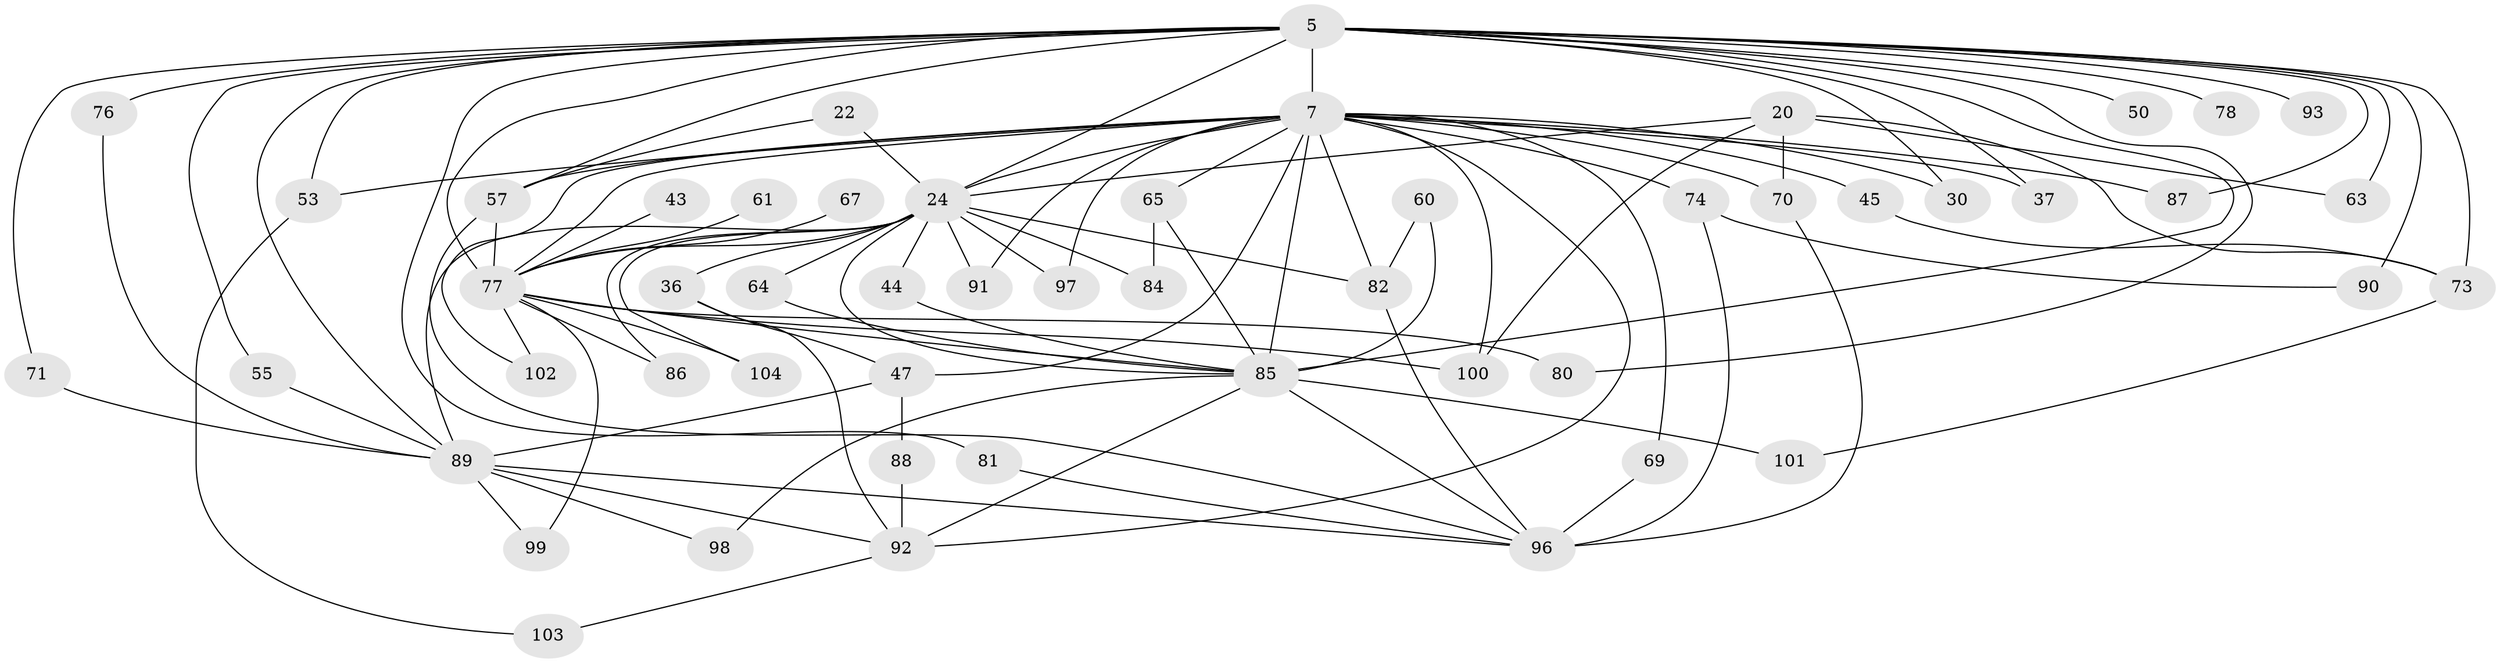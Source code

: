// original degree distribution, {24: 0.009615384615384616, 16: 0.009615384615384616, 18: 0.019230769230769232, 20: 0.019230769230769232, 22: 0.009615384615384616, 26: 0.009615384615384616, 17: 0.019230769230769232, 4: 0.09615384615384616, 6: 0.019230769230769232, 8: 0.009615384615384616, 5: 0.028846153846153848, 3: 0.22115384615384615, 7: 0.009615384615384616, 11: 0.009615384615384616, 2: 0.5096153846153846}
// Generated by graph-tools (version 1.1) at 2025/43/03/09/25 04:43:21]
// undirected, 52 vertices, 104 edges
graph export_dot {
graph [start="1"]
  node [color=gray90,style=filled];
  5 [super="+1"];
  7 [super="+6"];
  20;
  22;
  24 [super="+11+9"];
  30;
  36;
  37;
  43;
  44;
  45;
  47 [super="+12"];
  50;
  53 [super="+28"];
  55;
  57 [super="+54+17"];
  60;
  61;
  63 [super="+38"];
  64;
  65 [super="+42"];
  67;
  69;
  70 [super="+49"];
  71;
  73 [super="+29+72"];
  74 [super="+46"];
  76;
  77 [super="+59+10+35"];
  78 [super="+58"];
  80;
  81;
  82 [super="+40+15"];
  84;
  85 [super="+18+8+83"];
  86;
  87;
  88;
  89 [super="+66+75+56"];
  90;
  91;
  92 [super="+62+39"];
  93;
  96 [super="+13+41+26+94"];
  97 [super="+48"];
  98;
  99;
  100 [super="+34"];
  101;
  102 [super="+95"];
  103;
  104;
  5 -- 7 [weight=4];
  5 -- 53 [weight=2];
  5 -- 55;
  5 -- 71;
  5 -- 77 [weight=5];
  5 -- 80;
  5 -- 81;
  5 -- 93 [weight=2];
  5 -- 63;
  5 -- 78 [weight=3];
  5 -- 76;
  5 -- 85 [weight=5];
  5 -- 87;
  5 -- 90;
  5 -- 30;
  5 -- 37;
  5 -- 50;
  5 -- 57;
  5 -- 73 [weight=3];
  5 -- 24 [weight=4];
  5 -- 89;
  7 -- 37;
  7 -- 45 [weight=2];
  7 -- 74 [weight=2];
  7 -- 91;
  7 -- 92 [weight=3];
  7 -- 69;
  7 -- 87;
  7 -- 30;
  7 -- 97;
  7 -- 102;
  7 -- 53;
  7 -- 65;
  7 -- 85 [weight=9];
  7 -- 100;
  7 -- 70;
  7 -- 77 [weight=4];
  7 -- 24 [weight=5];
  7 -- 47 [weight=2];
  7 -- 82 [weight=2];
  7 -- 57 [weight=2];
  20 -- 63 [weight=2];
  20 -- 100;
  20 -- 70;
  20 -- 73;
  20 -- 24 [weight=2];
  22 -- 24;
  22 -- 57;
  24 -- 85 [weight=7];
  24 -- 104;
  24 -- 64;
  24 -- 77 [weight=4];
  24 -- 82;
  24 -- 84;
  24 -- 86;
  24 -- 91;
  24 -- 97 [weight=2];
  24 -- 36;
  24 -- 44;
  24 -- 89 [weight=4];
  36 -- 92;
  36 -- 47;
  43 -- 77;
  44 -- 85;
  45 -- 73;
  47 -- 89 [weight=2];
  47 -- 88;
  53 -- 103;
  55 -- 89;
  57 -- 96;
  57 -- 77;
  60 -- 82;
  60 -- 85 [weight=2];
  61 -- 77;
  64 -- 85;
  65 -- 84;
  65 -- 85 [weight=2];
  67 -- 77 [weight=2];
  69 -- 96;
  70 -- 96;
  71 -- 89;
  73 -- 101;
  74 -- 90;
  74 -- 96;
  76 -- 89;
  77 -- 85 [weight=8];
  77 -- 80;
  77 -- 86;
  77 -- 99;
  77 -- 100;
  77 -- 102 [weight=2];
  77 -- 104;
  81 -- 96;
  82 -- 96;
  85 -- 96 [weight=3];
  85 -- 92;
  85 -- 98;
  85 -- 101;
  88 -- 92;
  89 -- 92 [weight=2];
  89 -- 98;
  89 -- 99;
  89 -- 96 [weight=2];
  92 -- 103;
}
